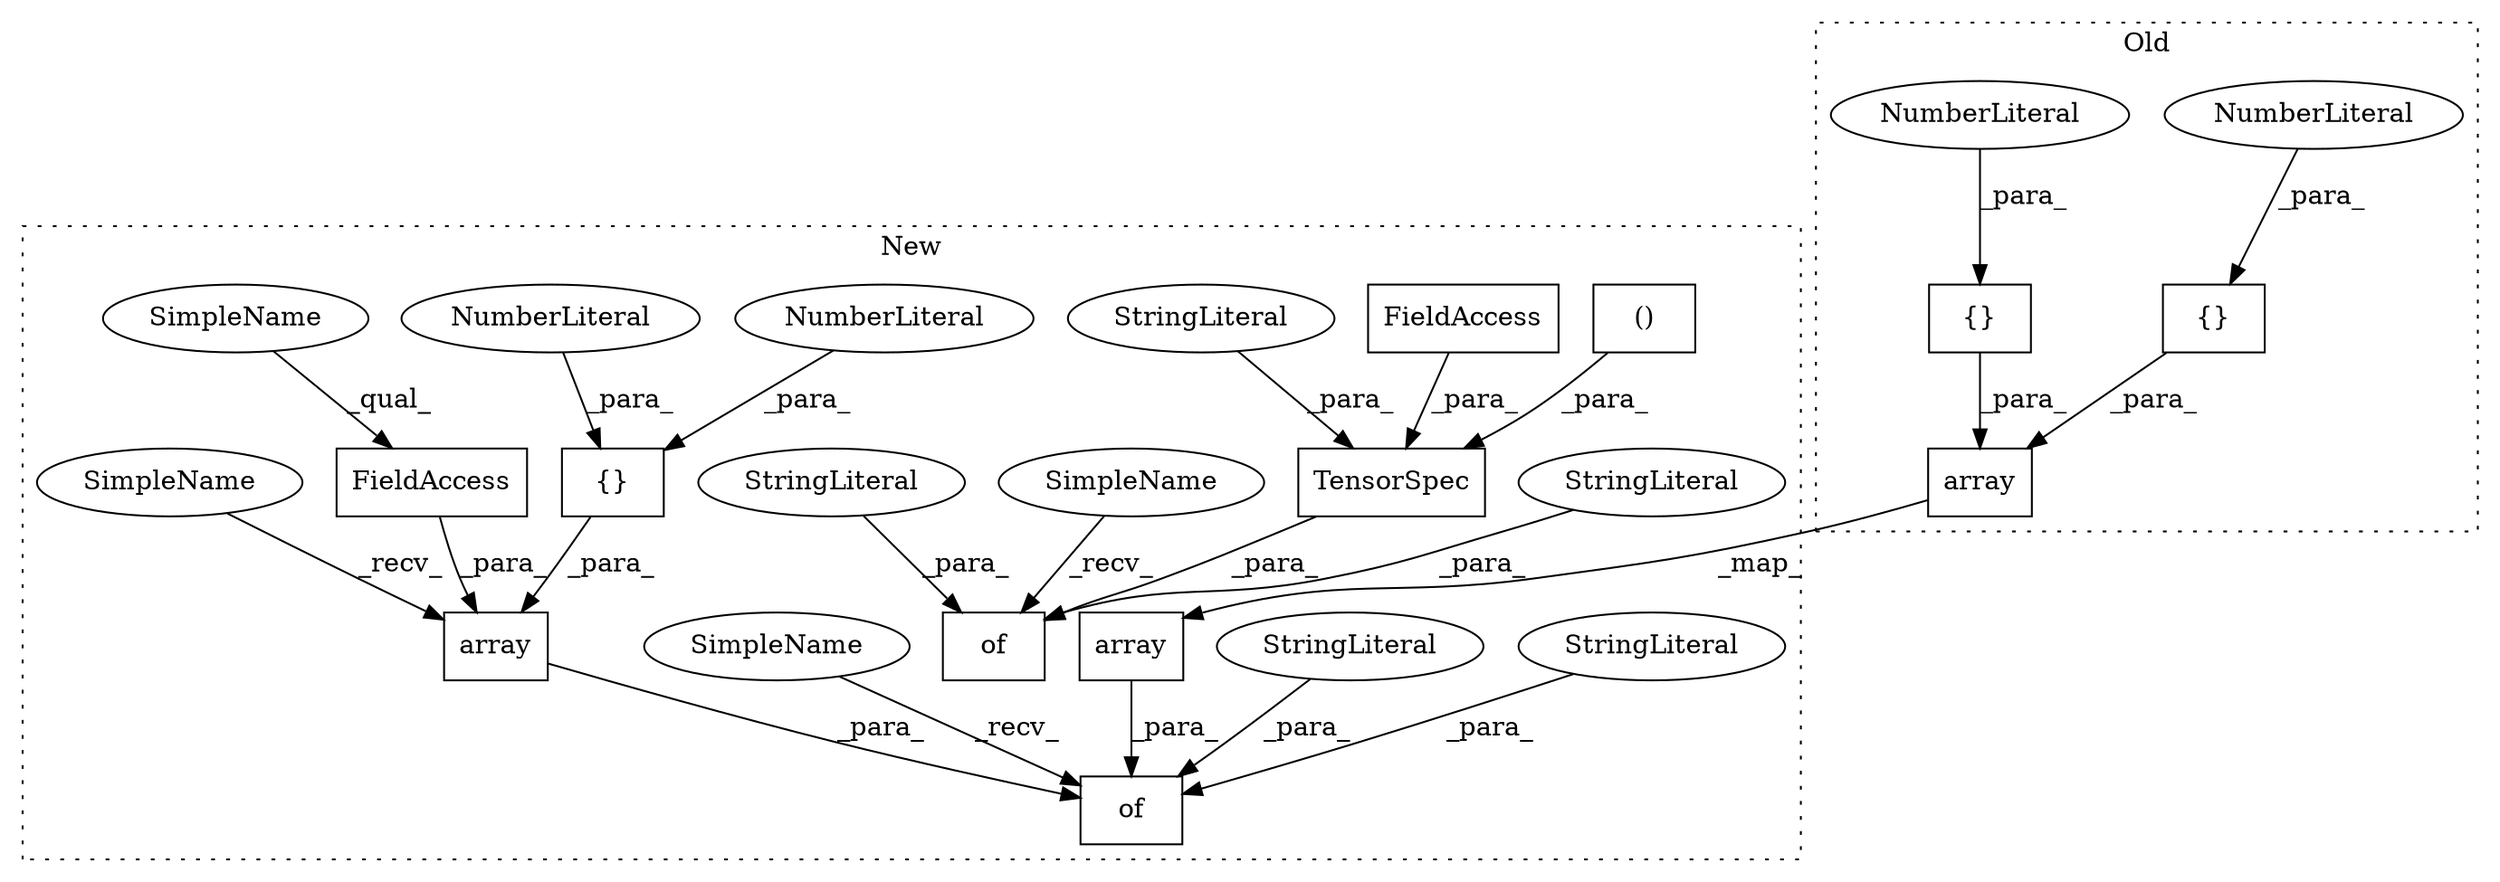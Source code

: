 digraph G {
subgraph cluster0 {
1 [label="{}" a="4" s="12141,12149" l="1,1" shape="box"];
14 [label="NumberLiteral" a="34" s="12146" l="3" shape="ellipse"];
17 [label="array" a="32" s="12121,12175" l="6,1" shape="box"];
19 [label="{}" a="4" s="12151,12159" l="1,1" shape="box"];
20 [label="NumberLiteral" a="34" s="12156" l="3" shape="ellipse"];
label = "Old";
style="dotted";
}
subgraph cluster1 {
2 [label="TensorSpec" a="32" s="14466,14550" l="16,1" shape="box"];
3 [label="()" a="106" s="14482" l="35" shape="box"];
4 [label="FieldAccess" a="22" s="14519" l="18" shape="box"];
5 [label="of" a="32" s="14335,14551" l="3,1" shape="box"];
6 [label="of" a="32" s="14980,15100" l="3,1" shape="box"];
7 [label="{}" a="4" s="15076,15084" l="1,1" shape="box"];
8 [label="StringLiteral" a="45" s="14983" l="8" shape="ellipse"];
9 [label="StringLiteral" a="45" s="14441" l="12" shape="ellipse"];
10 [label="StringLiteral" a="45" s="14338" l="8" shape="ellipse"];
11 [label="StringLiteral" a="45" s="15040" l="12" shape="ellipse"];
12 [label="NumberLiteral" a="34" s="15077" l="3" shape="ellipse"];
13 [label="NumberLiteral" a="34" s="15081" l="3" shape="ellipse"];
15 [label="array" a="32" s="15059,15099" l="6,1" shape="box"];
16 [label="FieldAccess" a="22" s="15086" l="13" shape="box"];
18 [label="array" a="32" s="14998,15038" l="6,1" shape="box"];
21 [label="StringLiteral" a="45" s="14538" l="12" shape="ellipse"];
22 [label="SimpleName" a="42" s="14331" l="3" shape="ellipse"];
23 [label="SimpleName" a="42" s="14976" l="3" shape="ellipse"];
24 [label="SimpleName" a="42" s="15053" l="5" shape="ellipse"];
25 [label="SimpleName" a="42" s="15086" l="5" shape="ellipse"];
label = "New";
style="dotted";
}
1 -> 17 [label="_para_"];
2 -> 5 [label="_para_"];
3 -> 2 [label="_para_"];
4 -> 2 [label="_para_"];
7 -> 15 [label="_para_"];
8 -> 6 [label="_para_"];
9 -> 5 [label="_para_"];
10 -> 5 [label="_para_"];
11 -> 6 [label="_para_"];
12 -> 7 [label="_para_"];
13 -> 7 [label="_para_"];
14 -> 1 [label="_para_"];
15 -> 6 [label="_para_"];
16 -> 15 [label="_para_"];
17 -> 18 [label="_map_"];
18 -> 6 [label="_para_"];
19 -> 17 [label="_para_"];
20 -> 19 [label="_para_"];
21 -> 2 [label="_para_"];
22 -> 5 [label="_recv_"];
23 -> 6 [label="_recv_"];
24 -> 15 [label="_recv_"];
25 -> 16 [label="_qual_"];
}